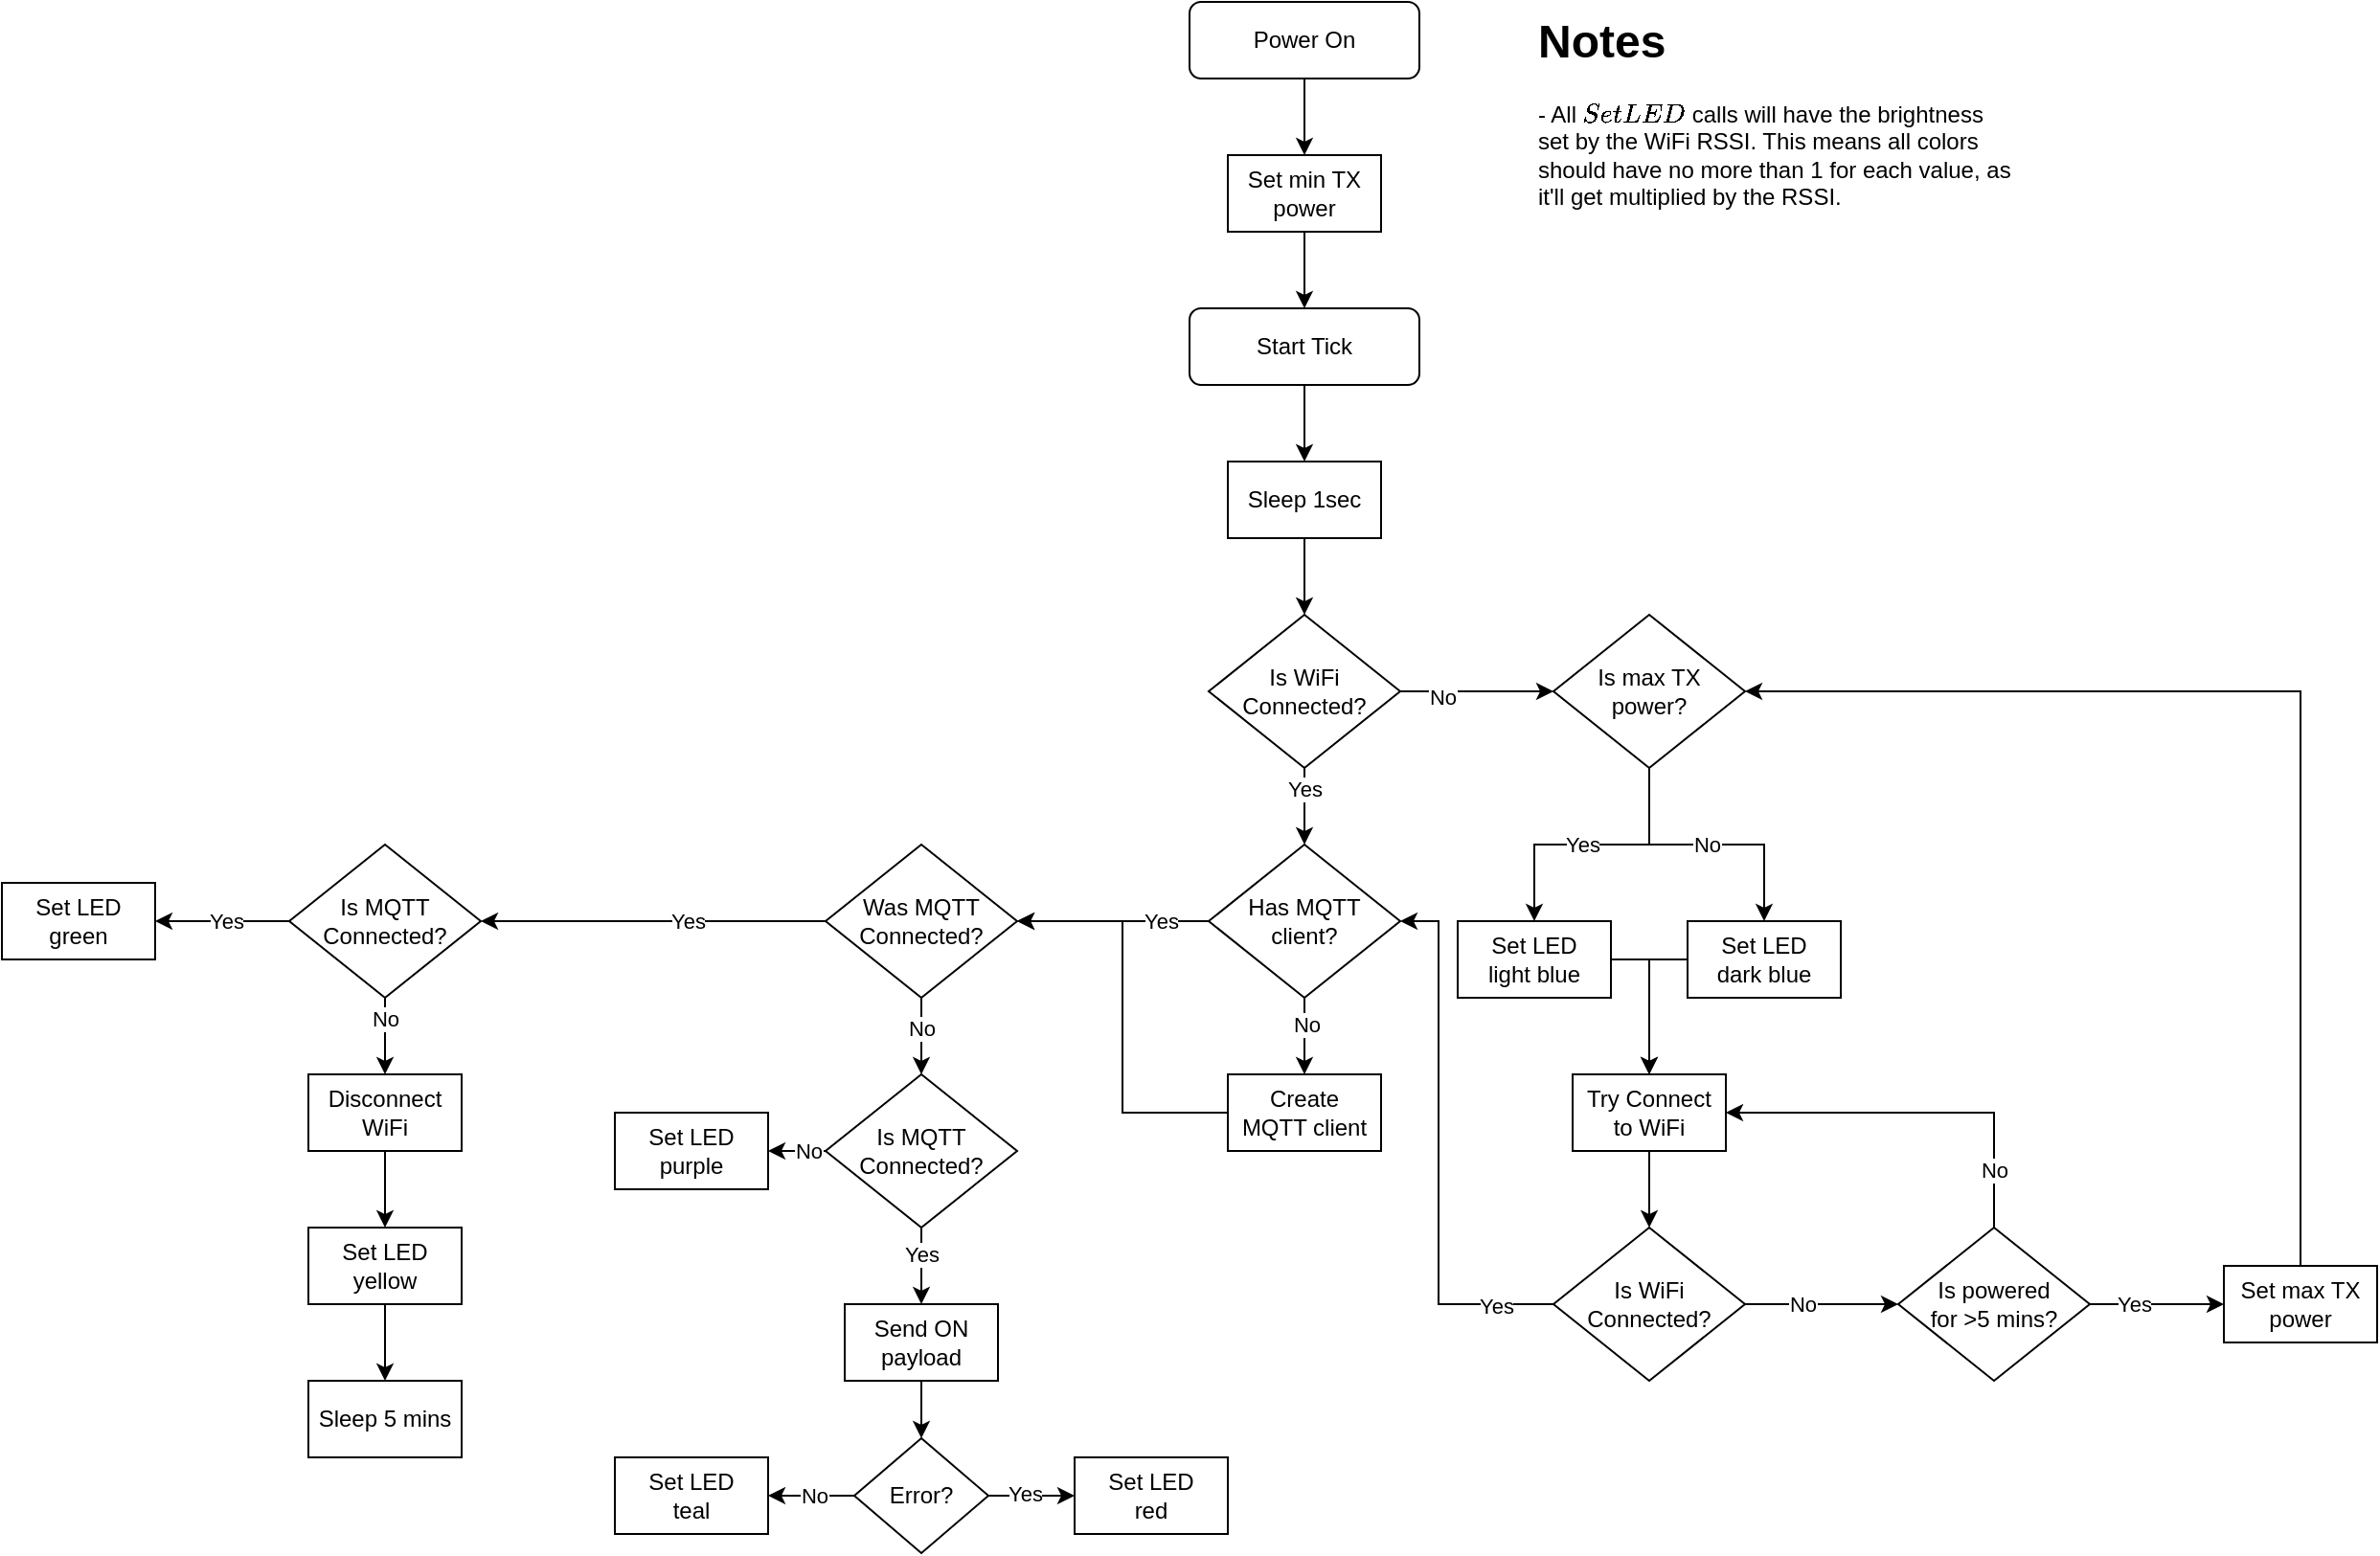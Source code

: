 <mxfile version="24.8.4">
  <diagram id="C5RBs43oDa-KdzZeNtuy" name="Page-1">
    <mxGraphModel dx="647" dy="647" grid="1" gridSize="10" guides="1" tooltips="1" connect="1" arrows="1" fold="1" page="1" pageScale="1" pageWidth="1600" pageHeight="1200" math="0" shadow="0">
      <root>
        <mxCell id="WIyWlLk6GJQsqaUBKTNV-0" />
        <mxCell id="WIyWlLk6GJQsqaUBKTNV-1" parent="WIyWlLk6GJQsqaUBKTNV-0" />
        <mxCell id="Z2-CFZTCciD8Wmbbkiqx-13" style="edgeStyle=orthogonalEdgeStyle;rounded=0;orthogonalLoop=1;jettySize=auto;html=1;entryX=0.5;entryY=0;entryDx=0;entryDy=0;" edge="1" parent="WIyWlLk6GJQsqaUBKTNV-1" source="WIyWlLk6GJQsqaUBKTNV-3" target="Z2-CFZTCciD8Wmbbkiqx-12">
          <mxGeometry relative="1" as="geometry" />
        </mxCell>
        <mxCell id="WIyWlLk6GJQsqaUBKTNV-3" value="&lt;div&gt;Power On&lt;/div&gt;" style="rounded=1;whiteSpace=wrap;html=1;fontSize=12;glass=0;strokeWidth=1;shadow=0;" parent="WIyWlLk6GJQsqaUBKTNV-1" vertex="1">
          <mxGeometry x="740" y="40" width="120" height="40" as="geometry" />
        </mxCell>
        <mxCell id="Z2-CFZTCciD8Wmbbkiqx-90" style="edgeStyle=orthogonalEdgeStyle;rounded=0;orthogonalLoop=1;jettySize=auto;html=1;exitX=0.5;exitY=1;exitDx=0;exitDy=0;entryX=0.5;entryY=0;entryDx=0;entryDy=0;" edge="1" parent="WIyWlLk6GJQsqaUBKTNV-1" source="Z2-CFZTCciD8Wmbbkiqx-12" target="Z2-CFZTCciD8Wmbbkiqx-86">
          <mxGeometry relative="1" as="geometry">
            <mxPoint x="800" y="240" as="targetPoint" />
          </mxGeometry>
        </mxCell>
        <mxCell id="Z2-CFZTCciD8Wmbbkiqx-12" value="Set min TX power" style="rounded=0;whiteSpace=wrap;html=1;" vertex="1" parent="WIyWlLk6GJQsqaUBKTNV-1">
          <mxGeometry x="760" y="120" width="80" height="40" as="geometry" />
        </mxCell>
        <mxCell id="Z2-CFZTCciD8Wmbbkiqx-36" style="edgeStyle=orthogonalEdgeStyle;rounded=0;orthogonalLoop=1;jettySize=auto;html=1;exitX=0.5;exitY=1;exitDx=0;exitDy=0;entryX=0.5;entryY=0;entryDx=0;entryDy=0;" edge="1" parent="WIyWlLk6GJQsqaUBKTNV-1" source="Z2-CFZTCciD8Wmbbkiqx-3" target="Z2-CFZTCciD8Wmbbkiqx-126">
          <mxGeometry relative="1" as="geometry">
            <mxPoint x="450.095" y="650" as="targetPoint" />
          </mxGeometry>
        </mxCell>
        <mxCell id="Z2-CFZTCciD8Wmbbkiqx-41" value="Yes" style="edgeLabel;html=1;align=center;verticalAlign=middle;resizable=0;points=[];" vertex="1" connectable="0" parent="Z2-CFZTCciD8Wmbbkiqx-36">
          <mxGeometry x="-0.589" y="-2" relative="1" as="geometry">
            <mxPoint x="2" y="3" as="offset" />
          </mxGeometry>
        </mxCell>
        <mxCell id="Z2-CFZTCciD8Wmbbkiqx-84" style="edgeStyle=orthogonalEdgeStyle;rounded=0;orthogonalLoop=1;jettySize=auto;html=1;exitX=1;exitY=0.5;exitDx=0;exitDy=0;entryX=0;entryY=0.5;entryDx=0;entryDy=0;" edge="1" parent="WIyWlLk6GJQsqaUBKTNV-1" source="Z2-CFZTCciD8Wmbbkiqx-3" target="Z2-CFZTCciD8Wmbbkiqx-85">
          <mxGeometry relative="1" as="geometry">
            <mxPoint x="970" y="390" as="targetPoint" />
          </mxGeometry>
        </mxCell>
        <mxCell id="Z2-CFZTCciD8Wmbbkiqx-92" value="No" style="edgeLabel;html=1;align=center;verticalAlign=middle;resizable=0;points=[];" vertex="1" connectable="0" parent="Z2-CFZTCciD8Wmbbkiqx-84">
          <mxGeometry x="-0.462" y="-3" relative="1" as="geometry">
            <mxPoint as="offset" />
          </mxGeometry>
        </mxCell>
        <mxCell id="Z2-CFZTCciD8Wmbbkiqx-3" value="&lt;div&gt;Is WiFi&lt;/div&gt;&lt;div&gt;Connected?&lt;br&gt;&lt;/div&gt;" style="rhombus;whiteSpace=wrap;html=1;" vertex="1" parent="WIyWlLk6GJQsqaUBKTNV-1">
          <mxGeometry x="750" y="360" width="100" height="80" as="geometry" />
        </mxCell>
        <mxCell id="Z2-CFZTCciD8Wmbbkiqx-17" style="edgeStyle=orthogonalEdgeStyle;rounded=0;orthogonalLoop=1;jettySize=auto;html=1;entryX=0.5;entryY=0;entryDx=0;entryDy=0;" edge="1" parent="WIyWlLk6GJQsqaUBKTNV-1" source="Z2-CFZTCciD8Wmbbkiqx-9" target="Z2-CFZTCciD8Wmbbkiqx-18">
          <mxGeometry relative="1" as="geometry">
            <mxPoint x="740" y="790" as="targetPoint" />
          </mxGeometry>
        </mxCell>
        <mxCell id="Z2-CFZTCciD8Wmbbkiqx-9" value="&lt;div&gt;Try Connect&lt;/div&gt;&lt;div&gt;to WiFi&lt;br&gt;&lt;/div&gt;" style="rounded=0;whiteSpace=wrap;html=1;" vertex="1" parent="WIyWlLk6GJQsqaUBKTNV-1">
          <mxGeometry x="940" y="600" width="80" height="40" as="geometry" />
        </mxCell>
        <mxCell id="Z2-CFZTCciD8Wmbbkiqx-32" style="edgeStyle=orthogonalEdgeStyle;rounded=0;orthogonalLoop=1;jettySize=auto;html=1;exitX=1;exitY=0.5;exitDx=0;exitDy=0;entryX=0;entryY=0.5;entryDx=0;entryDy=0;" edge="1" parent="WIyWlLk6GJQsqaUBKTNV-1" source="Z2-CFZTCciD8Wmbbkiqx-18" target="Z2-CFZTCciD8Wmbbkiqx-23">
          <mxGeometry relative="1" as="geometry">
            <mxPoint x="790" y="899.76" as="sourcePoint" />
            <mxPoint x="855" y="899.76" as="targetPoint" />
          </mxGeometry>
        </mxCell>
        <mxCell id="Z2-CFZTCciD8Wmbbkiqx-33" value="No" style="edgeLabel;html=1;align=center;verticalAlign=middle;resizable=0;points=[];" vertex="1" connectable="0" parent="Z2-CFZTCciD8Wmbbkiqx-32">
          <mxGeometry x="-0.155" relative="1" as="geometry">
            <mxPoint x="-4" as="offset" />
          </mxGeometry>
        </mxCell>
        <mxCell id="Z2-CFZTCciD8Wmbbkiqx-39" style="edgeStyle=orthogonalEdgeStyle;rounded=0;orthogonalLoop=1;jettySize=auto;html=1;entryX=1;entryY=0.5;entryDx=0;entryDy=0;" edge="1" parent="WIyWlLk6GJQsqaUBKTNV-1" source="Z2-CFZTCciD8Wmbbkiqx-18" target="Z2-CFZTCciD8Wmbbkiqx-126">
          <mxGeometry relative="1" as="geometry">
            <mxPoint x="450" y="720" as="targetPoint" />
            <Array as="points">
              <mxPoint x="870" y="720" />
              <mxPoint x="870" y="520" />
            </Array>
          </mxGeometry>
        </mxCell>
        <mxCell id="Z2-CFZTCciD8Wmbbkiqx-40" value="Yes" style="edgeLabel;html=1;align=center;verticalAlign=middle;resizable=0;points=[];" vertex="1" connectable="0" parent="Z2-CFZTCciD8Wmbbkiqx-39">
          <mxGeometry x="0.148" y="2" relative="1" as="geometry">
            <mxPoint x="32" y="101" as="offset" />
          </mxGeometry>
        </mxCell>
        <mxCell id="Z2-CFZTCciD8Wmbbkiqx-18" value="&lt;div&gt;Is WiFi&lt;/div&gt;&lt;div&gt;Connected?&lt;br&gt;&lt;/div&gt;" style="rhombus;whiteSpace=wrap;html=1;" vertex="1" parent="WIyWlLk6GJQsqaUBKTNV-1">
          <mxGeometry x="930" y="680" width="100" height="80" as="geometry" />
        </mxCell>
        <mxCell id="Z2-CFZTCciD8Wmbbkiqx-35" style="edgeStyle=orthogonalEdgeStyle;rounded=0;orthogonalLoop=1;jettySize=auto;html=1;exitX=0.5;exitY=0;exitDx=0;exitDy=0;entryX=1;entryY=0.5;entryDx=0;entryDy=0;" edge="1" parent="WIyWlLk6GJQsqaUBKTNV-1" source="Z2-CFZTCciD8Wmbbkiqx-21" target="Z2-CFZTCciD8Wmbbkiqx-85">
          <mxGeometry relative="1" as="geometry">
            <mxPoint x="905" y="700" as="targetPoint" />
            <Array as="points">
              <mxPoint x="1320" y="400" />
            </Array>
          </mxGeometry>
        </mxCell>
        <mxCell id="Z2-CFZTCciD8Wmbbkiqx-21" value="Set max TX power" style="rounded=0;whiteSpace=wrap;html=1;" vertex="1" parent="WIyWlLk6GJQsqaUBKTNV-1">
          <mxGeometry x="1280" y="700" width="80" height="40" as="geometry" />
        </mxCell>
        <mxCell id="Z2-CFZTCciD8Wmbbkiqx-28" style="edgeStyle=orthogonalEdgeStyle;rounded=0;orthogonalLoop=1;jettySize=auto;html=1;exitX=0.5;exitY=0;exitDx=0;exitDy=0;entryX=1;entryY=0.5;entryDx=0;entryDy=0;" edge="1" parent="WIyWlLk6GJQsqaUBKTNV-1" source="Z2-CFZTCciD8Wmbbkiqx-23" target="Z2-CFZTCciD8Wmbbkiqx-9">
          <mxGeometry relative="1" as="geometry" />
        </mxCell>
        <mxCell id="Z2-CFZTCciD8Wmbbkiqx-29" value="No" style="edgeLabel;html=1;align=center;verticalAlign=middle;resizable=0;points=[];" vertex="1" connectable="0" parent="Z2-CFZTCciD8Wmbbkiqx-28">
          <mxGeometry x="-0.601" y="1" relative="1" as="geometry">
            <mxPoint x="1" y="10" as="offset" />
          </mxGeometry>
        </mxCell>
        <mxCell id="Z2-CFZTCciD8Wmbbkiqx-30" style="edgeStyle=orthogonalEdgeStyle;rounded=0;orthogonalLoop=1;jettySize=auto;html=1;exitX=1;exitY=0.5;exitDx=0;exitDy=0;entryX=0;entryY=0.5;entryDx=0;entryDy=0;" edge="1" parent="WIyWlLk6GJQsqaUBKTNV-1" source="Z2-CFZTCciD8Wmbbkiqx-23" target="Z2-CFZTCciD8Wmbbkiqx-21">
          <mxGeometry relative="1" as="geometry">
            <mxPoint x="1240" y="700" as="targetPoint" />
          </mxGeometry>
        </mxCell>
        <mxCell id="Z2-CFZTCciD8Wmbbkiqx-31" value="Yes" style="edgeLabel;html=1;align=center;verticalAlign=middle;resizable=0;points=[];" vertex="1" connectable="0" parent="Z2-CFZTCciD8Wmbbkiqx-30">
          <mxGeometry x="-0.364" y="-1" relative="1" as="geometry">
            <mxPoint y="-1" as="offset" />
          </mxGeometry>
        </mxCell>
        <mxCell id="Z2-CFZTCciD8Wmbbkiqx-23" value="&lt;div&gt;Is powered&lt;/div&gt;&lt;div&gt;for &amp;gt;5 mins?&lt;br&gt;&lt;/div&gt;" style="rhombus;whiteSpace=wrap;html=1;" vertex="1" parent="WIyWlLk6GJQsqaUBKTNV-1">
          <mxGeometry x="1110" y="680" width="100" height="80" as="geometry" />
        </mxCell>
        <mxCell id="Z2-CFZTCciD8Wmbbkiqx-61" style="edgeStyle=orthogonalEdgeStyle;rounded=0;orthogonalLoop=1;jettySize=auto;html=1;exitX=0;exitY=0.5;exitDx=0;exitDy=0;entryX=1;entryY=0.5;entryDx=0;entryDy=0;" edge="1" parent="WIyWlLk6GJQsqaUBKTNV-1" source="Z2-CFZTCciD8Wmbbkiqx-38" target="Z2-CFZTCciD8Wmbbkiqx-60">
          <mxGeometry relative="1" as="geometry">
            <Array as="points">
              <mxPoint x="470" y="520" />
              <mxPoint x="470" y="520" />
            </Array>
          </mxGeometry>
        </mxCell>
        <mxCell id="Z2-CFZTCciD8Wmbbkiqx-62" value="Yes" style="edgeLabel;html=1;align=center;verticalAlign=middle;resizable=0;points=[];" vertex="1" connectable="0" parent="Z2-CFZTCciD8Wmbbkiqx-61">
          <mxGeometry x="-0.337" y="-1" relative="1" as="geometry">
            <mxPoint x="-13" y="1" as="offset" />
          </mxGeometry>
        </mxCell>
        <mxCell id="Z2-CFZTCciD8Wmbbkiqx-109" style="edgeStyle=orthogonalEdgeStyle;rounded=0;orthogonalLoop=1;jettySize=auto;html=1;exitX=0.5;exitY=1;exitDx=0;exitDy=0;entryX=0.5;entryY=0;entryDx=0;entryDy=0;" edge="1" parent="WIyWlLk6GJQsqaUBKTNV-1" source="Z2-CFZTCciD8Wmbbkiqx-38" target="Z2-CFZTCciD8Wmbbkiqx-111">
          <mxGeometry relative="1" as="geometry">
            <mxPoint x="589.826" y="600" as="targetPoint" />
          </mxGeometry>
        </mxCell>
        <mxCell id="Z2-CFZTCciD8Wmbbkiqx-110" value="No" style="edgeLabel;html=1;align=center;verticalAlign=middle;resizable=0;points=[];" vertex="1" connectable="0" parent="Z2-CFZTCciD8Wmbbkiqx-109">
          <mxGeometry x="-0.215" y="1" relative="1" as="geometry">
            <mxPoint x="-1" as="offset" />
          </mxGeometry>
        </mxCell>
        <mxCell id="Z2-CFZTCciD8Wmbbkiqx-38" value="&lt;div&gt;Was MQTT&lt;/div&gt;&lt;div&gt;Connected?&lt;br&gt;&lt;/div&gt;" style="rhombus;whiteSpace=wrap;html=1;" vertex="1" parent="WIyWlLk6GJQsqaUBKTNV-1">
          <mxGeometry x="550" y="480" width="100" height="80" as="geometry" />
        </mxCell>
        <mxCell id="Z2-CFZTCciD8Wmbbkiqx-66" style="edgeStyle=orthogonalEdgeStyle;rounded=0;orthogonalLoop=1;jettySize=auto;html=1;exitX=0.5;exitY=1;exitDx=0;exitDy=0;entryX=0.5;entryY=0;entryDx=0;entryDy=0;" edge="1" parent="WIyWlLk6GJQsqaUBKTNV-1" source="Z2-CFZTCciD8Wmbbkiqx-60" target="Z2-CFZTCciD8Wmbbkiqx-65">
          <mxGeometry relative="1" as="geometry">
            <mxPoint x="330" y="580" as="sourcePoint" />
            <mxPoint x="290" y="580" as="targetPoint" />
            <Array as="points">
              <mxPoint x="320" y="580" />
              <mxPoint x="320" y="580" />
            </Array>
          </mxGeometry>
        </mxCell>
        <mxCell id="Z2-CFZTCciD8Wmbbkiqx-107" value="No" style="edgeLabel;html=1;align=center;verticalAlign=middle;resizable=0;points=[];" vertex="1" connectable="0" parent="Z2-CFZTCciD8Wmbbkiqx-66">
          <mxGeometry x="-0.685" y="-1" relative="1" as="geometry">
            <mxPoint x="1" y="4" as="offset" />
          </mxGeometry>
        </mxCell>
        <mxCell id="Z2-CFZTCciD8Wmbbkiqx-103" style="edgeStyle=orthogonalEdgeStyle;rounded=0;orthogonalLoop=1;jettySize=auto;html=1;exitX=0;exitY=0.5;exitDx=0;exitDy=0;entryX=1;entryY=0.5;entryDx=0;entryDy=0;" edge="1" parent="WIyWlLk6GJQsqaUBKTNV-1" source="Z2-CFZTCciD8Wmbbkiqx-60" target="Z2-CFZTCciD8Wmbbkiqx-119">
          <mxGeometry relative="1" as="geometry" />
        </mxCell>
        <mxCell id="Z2-CFZTCciD8Wmbbkiqx-104" value="Yes" style="edgeLabel;html=1;align=center;verticalAlign=middle;resizable=0;points=[];" vertex="1" connectable="0" parent="Z2-CFZTCciD8Wmbbkiqx-103">
          <mxGeometry x="0.221" y="-1" relative="1" as="geometry">
            <mxPoint x="9" y="1" as="offset" />
          </mxGeometry>
        </mxCell>
        <mxCell id="Z2-CFZTCciD8Wmbbkiqx-60" value="&lt;div&gt;Is MQTT&lt;/div&gt;&lt;div&gt;Connected?&lt;br&gt;&lt;/div&gt;" style="rhombus;whiteSpace=wrap;html=1;" vertex="1" parent="WIyWlLk6GJQsqaUBKTNV-1">
          <mxGeometry x="270" y="480" width="100" height="80" as="geometry" />
        </mxCell>
        <mxCell id="Z2-CFZTCciD8Wmbbkiqx-72" style="edgeStyle=orthogonalEdgeStyle;rounded=0;orthogonalLoop=1;jettySize=auto;html=1;entryX=0.5;entryY=0;entryDx=0;entryDy=0;" edge="1" parent="WIyWlLk6GJQsqaUBKTNV-1" source="Z2-CFZTCciD8Wmbbkiqx-65" target="Z2-CFZTCciD8Wmbbkiqx-120">
          <mxGeometry relative="1" as="geometry" />
        </mxCell>
        <mxCell id="Z2-CFZTCciD8Wmbbkiqx-65" value="&lt;div&gt;Disconnect&lt;/div&gt;&lt;div&gt;WiFi&lt;br&gt;&lt;/div&gt;" style="rounded=0;whiteSpace=wrap;html=1;" vertex="1" parent="WIyWlLk6GJQsqaUBKTNV-1">
          <mxGeometry x="280" y="600" width="80" height="40" as="geometry" />
        </mxCell>
        <mxCell id="Z2-CFZTCciD8Wmbbkiqx-71" value="Sleep 5 mins" style="rounded=0;whiteSpace=wrap;html=1;" vertex="1" parent="WIyWlLk6GJQsqaUBKTNV-1">
          <mxGeometry x="280" y="760" width="80" height="40" as="geometry" />
        </mxCell>
        <mxCell id="Z2-CFZTCciD8Wmbbkiqx-93" style="edgeStyle=orthogonalEdgeStyle;rounded=0;orthogonalLoop=1;jettySize=auto;html=1;entryX=0.5;entryY=0;entryDx=0;entryDy=0;exitX=0.5;exitY=1;exitDx=0;exitDy=0;" edge="1" parent="WIyWlLk6GJQsqaUBKTNV-1" source="Z2-CFZTCciD8Wmbbkiqx-85" target="Z2-CFZTCciD8Wmbbkiqx-94">
          <mxGeometry relative="1" as="geometry">
            <mxPoint x="1120" y="440" as="targetPoint" />
            <Array as="points">
              <mxPoint x="980" y="480" />
              <mxPoint x="1040" y="480" />
            </Array>
          </mxGeometry>
        </mxCell>
        <mxCell id="Z2-CFZTCciD8Wmbbkiqx-97" value="No" style="edgeLabel;html=1;align=center;verticalAlign=middle;resizable=0;points=[];" vertex="1" connectable="0" parent="Z2-CFZTCciD8Wmbbkiqx-93">
          <mxGeometry x="-0.749" y="-2" relative="1" as="geometry">
            <mxPoint x="32" y="22" as="offset" />
          </mxGeometry>
        </mxCell>
        <mxCell id="Z2-CFZTCciD8Wmbbkiqx-96" style="edgeStyle=orthogonalEdgeStyle;rounded=0;orthogonalLoop=1;jettySize=auto;html=1;exitX=0.5;exitY=1;exitDx=0;exitDy=0;entryX=0.5;entryY=0;entryDx=0;entryDy=0;" edge="1" parent="WIyWlLk6GJQsqaUBKTNV-1" source="Z2-CFZTCciD8Wmbbkiqx-85" target="Z2-CFZTCciD8Wmbbkiqx-95">
          <mxGeometry relative="1" as="geometry">
            <Array as="points">
              <mxPoint x="980" y="480" />
              <mxPoint x="920" y="480" />
            </Array>
          </mxGeometry>
        </mxCell>
        <mxCell id="Z2-CFZTCciD8Wmbbkiqx-98" value="Yes" style="edgeLabel;html=1;align=center;verticalAlign=middle;resizable=0;points=[];" vertex="1" connectable="0" parent="Z2-CFZTCciD8Wmbbkiqx-96">
          <mxGeometry x="-0.584" y="1" relative="1" as="geometry">
            <mxPoint x="-36" y="11" as="offset" />
          </mxGeometry>
        </mxCell>
        <mxCell id="Z2-CFZTCciD8Wmbbkiqx-85" value="&lt;div&gt;Is max TX&lt;/div&gt;&lt;div&gt;power?&lt;br&gt;&lt;/div&gt;" style="rhombus;whiteSpace=wrap;html=1;" vertex="1" parent="WIyWlLk6GJQsqaUBKTNV-1">
          <mxGeometry x="930" y="360" width="100" height="80" as="geometry" />
        </mxCell>
        <mxCell id="Z2-CFZTCciD8Wmbbkiqx-88" style="edgeStyle=orthogonalEdgeStyle;rounded=0;orthogonalLoop=1;jettySize=auto;html=1;exitX=0.5;exitY=1;exitDx=0;exitDy=0;entryX=0.5;entryY=0;entryDx=0;entryDy=0;" edge="1" parent="WIyWlLk6GJQsqaUBKTNV-1" source="Z2-CFZTCciD8Wmbbkiqx-81" target="Z2-CFZTCciD8Wmbbkiqx-3">
          <mxGeometry relative="1" as="geometry" />
        </mxCell>
        <mxCell id="Z2-CFZTCciD8Wmbbkiqx-81" value="Sleep 1sec" style="rounded=0;whiteSpace=wrap;html=1;" vertex="1" parent="WIyWlLk6GJQsqaUBKTNV-1">
          <mxGeometry x="760" y="280" width="80" height="40" as="geometry" />
        </mxCell>
        <mxCell id="Z2-CFZTCciD8Wmbbkiqx-87" style="edgeStyle=orthogonalEdgeStyle;rounded=0;orthogonalLoop=1;jettySize=auto;html=1;exitX=0.5;exitY=1;exitDx=0;exitDy=0;entryX=0.5;entryY=0;entryDx=0;entryDy=0;" edge="1" parent="WIyWlLk6GJQsqaUBKTNV-1" source="Z2-CFZTCciD8Wmbbkiqx-86" target="Z2-CFZTCciD8Wmbbkiqx-81">
          <mxGeometry relative="1" as="geometry" />
        </mxCell>
        <mxCell id="Z2-CFZTCciD8Wmbbkiqx-86" value="&lt;div&gt;Start Tick&lt;/div&gt;" style="rounded=1;whiteSpace=wrap;html=1;fontSize=12;glass=0;strokeWidth=1;shadow=0;gradientColor=none;" vertex="1" parent="WIyWlLk6GJQsqaUBKTNV-1">
          <mxGeometry x="740" y="200" width="120" height="40" as="geometry" />
        </mxCell>
        <mxCell id="Z2-CFZTCciD8Wmbbkiqx-101" style="edgeStyle=orthogonalEdgeStyle;rounded=0;orthogonalLoop=1;jettySize=auto;html=1;exitX=0;exitY=0.5;exitDx=0;exitDy=0;entryX=0.5;entryY=0;entryDx=0;entryDy=0;" edge="1" parent="WIyWlLk6GJQsqaUBKTNV-1" source="Z2-CFZTCciD8Wmbbkiqx-94" target="Z2-CFZTCciD8Wmbbkiqx-9">
          <mxGeometry relative="1" as="geometry" />
        </mxCell>
        <mxCell id="Z2-CFZTCciD8Wmbbkiqx-94" value="&lt;div&gt;Set LED&lt;/div&gt;&lt;div&gt;dark blue&lt;br&gt;&lt;/div&gt;" style="rounded=0;whiteSpace=wrap;html=1;" vertex="1" parent="WIyWlLk6GJQsqaUBKTNV-1">
          <mxGeometry x="1000" y="520" width="80" height="40" as="geometry" />
        </mxCell>
        <mxCell id="Z2-CFZTCciD8Wmbbkiqx-99" style="edgeStyle=orthogonalEdgeStyle;rounded=0;orthogonalLoop=1;jettySize=auto;html=1;exitX=1;exitY=0.5;exitDx=0;exitDy=0;entryX=0.5;entryY=0;entryDx=0;entryDy=0;" edge="1" parent="WIyWlLk6GJQsqaUBKTNV-1" source="Z2-CFZTCciD8Wmbbkiqx-95" target="Z2-CFZTCciD8Wmbbkiqx-9">
          <mxGeometry relative="1" as="geometry" />
        </mxCell>
        <mxCell id="Z2-CFZTCciD8Wmbbkiqx-95" value="&lt;div&gt;Set LED&lt;/div&gt;&lt;div&gt;light blue&lt;br&gt;&lt;/div&gt;" style="rounded=0;whiteSpace=wrap;html=1;" vertex="1" parent="WIyWlLk6GJQsqaUBKTNV-1">
          <mxGeometry x="880" y="520" width="80" height="40" as="geometry" />
        </mxCell>
        <mxCell id="Z2-CFZTCciD8Wmbbkiqx-118" style="edgeStyle=orthogonalEdgeStyle;rounded=0;orthogonalLoop=1;jettySize=auto;html=1;exitX=0.5;exitY=1;exitDx=0;exitDy=0;entryX=0.5;entryY=0;entryDx=0;entryDy=0;" edge="1" parent="WIyWlLk6GJQsqaUBKTNV-1" source="Z2-CFZTCciD8Wmbbkiqx-108" target="Z2-CFZTCciD8Wmbbkiqx-133">
          <mxGeometry relative="1" as="geometry" />
        </mxCell>
        <mxCell id="Z2-CFZTCciD8Wmbbkiqx-108" value="&lt;div&gt;Send ON&lt;/div&gt;&lt;div&gt;payload&lt;br&gt;&lt;/div&gt;" style="rounded=0;whiteSpace=wrap;html=1;" vertex="1" parent="WIyWlLk6GJQsqaUBKTNV-1">
          <mxGeometry x="560" y="720" width="80" height="40" as="geometry" />
        </mxCell>
        <mxCell id="Z2-CFZTCciD8Wmbbkiqx-112" style="edgeStyle=orthogonalEdgeStyle;rounded=0;orthogonalLoop=1;jettySize=auto;html=1;entryX=1;entryY=0.5;entryDx=0;entryDy=0;" edge="1" parent="WIyWlLk6GJQsqaUBKTNV-1" source="Z2-CFZTCciD8Wmbbkiqx-111" target="Z2-CFZTCciD8Wmbbkiqx-114">
          <mxGeometry relative="1" as="geometry">
            <mxPoint x="440" y="640" as="targetPoint" />
          </mxGeometry>
        </mxCell>
        <mxCell id="Z2-CFZTCciD8Wmbbkiqx-113" value="No" style="edgeLabel;html=1;align=center;verticalAlign=middle;resizable=0;points=[];" vertex="1" connectable="0" parent="Z2-CFZTCciD8Wmbbkiqx-112">
          <mxGeometry x="-0.066" y="1" relative="1" as="geometry">
            <mxPoint x="7" y="1" as="offset" />
          </mxGeometry>
        </mxCell>
        <mxCell id="Z2-CFZTCciD8Wmbbkiqx-115" style="edgeStyle=orthogonalEdgeStyle;rounded=0;orthogonalLoop=1;jettySize=auto;html=1;exitX=0.5;exitY=1;exitDx=0;exitDy=0;entryX=0.5;entryY=0;entryDx=0;entryDy=0;" edge="1" parent="WIyWlLk6GJQsqaUBKTNV-1" source="Z2-CFZTCciD8Wmbbkiqx-111" target="Z2-CFZTCciD8Wmbbkiqx-108">
          <mxGeometry relative="1" as="geometry" />
        </mxCell>
        <mxCell id="Z2-CFZTCciD8Wmbbkiqx-116" value="Yes" style="edgeLabel;html=1;align=center;verticalAlign=middle;resizable=0;points=[];" vertex="1" connectable="0" parent="Z2-CFZTCciD8Wmbbkiqx-115">
          <mxGeometry x="-0.33" relative="1" as="geometry">
            <mxPoint as="offset" />
          </mxGeometry>
        </mxCell>
        <mxCell id="Z2-CFZTCciD8Wmbbkiqx-111" value="&lt;div&gt;Is MQTT&lt;/div&gt;&lt;div&gt;Connected?&lt;br&gt;&lt;/div&gt;" style="rhombus;whiteSpace=wrap;html=1;" vertex="1" parent="WIyWlLk6GJQsqaUBKTNV-1">
          <mxGeometry x="550" y="600" width="100" height="80" as="geometry" />
        </mxCell>
        <mxCell id="Z2-CFZTCciD8Wmbbkiqx-114" value="&lt;div&gt;Set LED&lt;/div&gt;&lt;div&gt;purple&lt;br&gt;&lt;/div&gt;" style="rounded=0;whiteSpace=wrap;html=1;" vertex="1" parent="WIyWlLk6GJQsqaUBKTNV-1">
          <mxGeometry x="440" y="620" width="80" height="40" as="geometry" />
        </mxCell>
        <mxCell id="Z2-CFZTCciD8Wmbbkiqx-117" value="&lt;div&gt;Set LED&lt;/div&gt;&lt;div&gt;teal&lt;br&gt;&lt;/div&gt;" style="rounded=0;whiteSpace=wrap;html=1;" vertex="1" parent="WIyWlLk6GJQsqaUBKTNV-1">
          <mxGeometry x="440" y="800" width="80" height="40" as="geometry" />
        </mxCell>
        <mxCell id="Z2-CFZTCciD8Wmbbkiqx-119" value="&lt;div&gt;Set LED&lt;/div&gt;&lt;div&gt;green&lt;br&gt;&lt;/div&gt;" style="rounded=0;whiteSpace=wrap;html=1;" vertex="1" parent="WIyWlLk6GJQsqaUBKTNV-1">
          <mxGeometry x="120" y="500" width="80" height="40" as="geometry" />
        </mxCell>
        <mxCell id="Z2-CFZTCciD8Wmbbkiqx-121" style="edgeStyle=orthogonalEdgeStyle;rounded=0;orthogonalLoop=1;jettySize=auto;html=1;exitX=0.5;exitY=1;exitDx=0;exitDy=0;entryX=0.5;entryY=0;entryDx=0;entryDy=0;" edge="1" parent="WIyWlLk6GJQsqaUBKTNV-1" source="Z2-CFZTCciD8Wmbbkiqx-120" target="Z2-CFZTCciD8Wmbbkiqx-71">
          <mxGeometry relative="1" as="geometry" />
        </mxCell>
        <mxCell id="Z2-CFZTCciD8Wmbbkiqx-120" value="&lt;div&gt;Set LED&lt;/div&gt;&lt;div&gt;yellow&lt;br&gt;&lt;/div&gt;" style="rounded=0;whiteSpace=wrap;html=1;" vertex="1" parent="WIyWlLk6GJQsqaUBKTNV-1">
          <mxGeometry x="280" y="680" width="80" height="40" as="geometry" />
        </mxCell>
        <mxCell id="Z2-CFZTCciD8Wmbbkiqx-124" value="&lt;h1 style=&quot;margin-top: 0px;&quot;&gt;Notes&lt;/h1&gt;&lt;div&gt;- All `Set LED` calls will have the brightness set by the WiFi RSSI. This means all colors should have no more than 1 for each value, as it&#39;ll get multiplied by the RSSI.&lt;br&gt;&lt;/div&gt;" style="text;html=1;whiteSpace=wrap;overflow=hidden;rounded=0;" vertex="1" parent="WIyWlLk6GJQsqaUBKTNV-1">
          <mxGeometry x="920" y="40" width="250" height="140" as="geometry" />
        </mxCell>
        <mxCell id="Z2-CFZTCciD8Wmbbkiqx-127" style="edgeStyle=orthogonalEdgeStyle;rounded=0;orthogonalLoop=1;jettySize=auto;html=1;exitX=0;exitY=0.5;exitDx=0;exitDy=0;entryX=1;entryY=0.5;entryDx=0;entryDy=0;" edge="1" parent="WIyWlLk6GJQsqaUBKTNV-1" source="Z2-CFZTCciD8Wmbbkiqx-126" target="Z2-CFZTCciD8Wmbbkiqx-38">
          <mxGeometry relative="1" as="geometry" />
        </mxCell>
        <mxCell id="Z2-CFZTCciD8Wmbbkiqx-131" value="Yes" style="edgeLabel;html=1;align=center;verticalAlign=middle;resizable=0;points=[];" vertex="1" connectable="0" parent="Z2-CFZTCciD8Wmbbkiqx-127">
          <mxGeometry x="-0.488" relative="1" as="geometry">
            <mxPoint as="offset" />
          </mxGeometry>
        </mxCell>
        <mxCell id="Z2-CFZTCciD8Wmbbkiqx-129" style="edgeStyle=orthogonalEdgeStyle;rounded=0;orthogonalLoop=1;jettySize=auto;html=1;exitX=0.5;exitY=1;exitDx=0;exitDy=0;entryX=0.5;entryY=0;entryDx=0;entryDy=0;" edge="1" parent="WIyWlLk6GJQsqaUBKTNV-1" source="Z2-CFZTCciD8Wmbbkiqx-126" target="Z2-CFZTCciD8Wmbbkiqx-128">
          <mxGeometry relative="1" as="geometry" />
        </mxCell>
        <mxCell id="Z2-CFZTCciD8Wmbbkiqx-132" value="No" style="edgeLabel;html=1;align=center;verticalAlign=middle;resizable=0;points=[];" vertex="1" connectable="0" parent="Z2-CFZTCciD8Wmbbkiqx-129">
          <mxGeometry x="-0.291" y="1" relative="1" as="geometry">
            <mxPoint as="offset" />
          </mxGeometry>
        </mxCell>
        <mxCell id="Z2-CFZTCciD8Wmbbkiqx-126" value="&lt;div&gt;Has MQTT&lt;/div&gt;&lt;div&gt;client?&lt;br&gt;&lt;/div&gt;" style="rhombus;whiteSpace=wrap;html=1;" vertex="1" parent="WIyWlLk6GJQsqaUBKTNV-1">
          <mxGeometry x="750" y="480" width="100" height="80" as="geometry" />
        </mxCell>
        <mxCell id="Z2-CFZTCciD8Wmbbkiqx-130" style="edgeStyle=orthogonalEdgeStyle;rounded=0;orthogonalLoop=1;jettySize=auto;html=1;exitX=0;exitY=0.5;exitDx=0;exitDy=0;entryX=1;entryY=0.5;entryDx=0;entryDy=0;" edge="1" parent="WIyWlLk6GJQsqaUBKTNV-1" source="Z2-CFZTCciD8Wmbbkiqx-128" target="Z2-CFZTCciD8Wmbbkiqx-38">
          <mxGeometry relative="1" as="geometry" />
        </mxCell>
        <mxCell id="Z2-CFZTCciD8Wmbbkiqx-128" value="&lt;div&gt;Create&lt;/div&gt;&lt;div&gt;MQTT client&lt;br&gt;&lt;/div&gt;" style="rounded=0;whiteSpace=wrap;html=1;" vertex="1" parent="WIyWlLk6GJQsqaUBKTNV-1">
          <mxGeometry x="760" y="600" width="80" height="40" as="geometry" />
        </mxCell>
        <mxCell id="Z2-CFZTCciD8Wmbbkiqx-134" style="edgeStyle=orthogonalEdgeStyle;rounded=0;orthogonalLoop=1;jettySize=auto;html=1;exitX=0;exitY=0.5;exitDx=0;exitDy=0;entryX=1;entryY=0.5;entryDx=0;entryDy=0;" edge="1" parent="WIyWlLk6GJQsqaUBKTNV-1" source="Z2-CFZTCciD8Wmbbkiqx-133" target="Z2-CFZTCciD8Wmbbkiqx-117">
          <mxGeometry relative="1" as="geometry" />
        </mxCell>
        <mxCell id="Z2-CFZTCciD8Wmbbkiqx-137" value="No" style="edgeLabel;html=1;align=center;verticalAlign=middle;resizable=0;points=[];" vertex="1" connectable="0" parent="Z2-CFZTCciD8Wmbbkiqx-134">
          <mxGeometry x="-0.06" relative="1" as="geometry">
            <mxPoint as="offset" />
          </mxGeometry>
        </mxCell>
        <mxCell id="Z2-CFZTCciD8Wmbbkiqx-136" style="edgeStyle=orthogonalEdgeStyle;rounded=0;orthogonalLoop=1;jettySize=auto;html=1;exitX=1;exitY=0.5;exitDx=0;exitDy=0;entryX=0;entryY=0.5;entryDx=0;entryDy=0;" edge="1" parent="WIyWlLk6GJQsqaUBKTNV-1" source="Z2-CFZTCciD8Wmbbkiqx-133" target="Z2-CFZTCciD8Wmbbkiqx-135">
          <mxGeometry relative="1" as="geometry" />
        </mxCell>
        <mxCell id="Z2-CFZTCciD8Wmbbkiqx-138" value="Yes" style="edgeLabel;html=1;align=center;verticalAlign=middle;resizable=0;points=[];" vertex="1" connectable="0" parent="Z2-CFZTCciD8Wmbbkiqx-136">
          <mxGeometry x="-0.175" y="1" relative="1" as="geometry">
            <mxPoint as="offset" />
          </mxGeometry>
        </mxCell>
        <mxCell id="Z2-CFZTCciD8Wmbbkiqx-133" value="Error?" style="rhombus;whiteSpace=wrap;html=1;" vertex="1" parent="WIyWlLk6GJQsqaUBKTNV-1">
          <mxGeometry x="565" y="790" width="70" height="60" as="geometry" />
        </mxCell>
        <mxCell id="Z2-CFZTCciD8Wmbbkiqx-135" value="&lt;div&gt;Set LED&lt;/div&gt;&lt;div&gt;red&lt;br&gt;&lt;/div&gt;" style="rounded=0;whiteSpace=wrap;html=1;" vertex="1" parent="WIyWlLk6GJQsqaUBKTNV-1">
          <mxGeometry x="680" y="800" width="80" height="40" as="geometry" />
        </mxCell>
      </root>
    </mxGraphModel>
  </diagram>
</mxfile>

